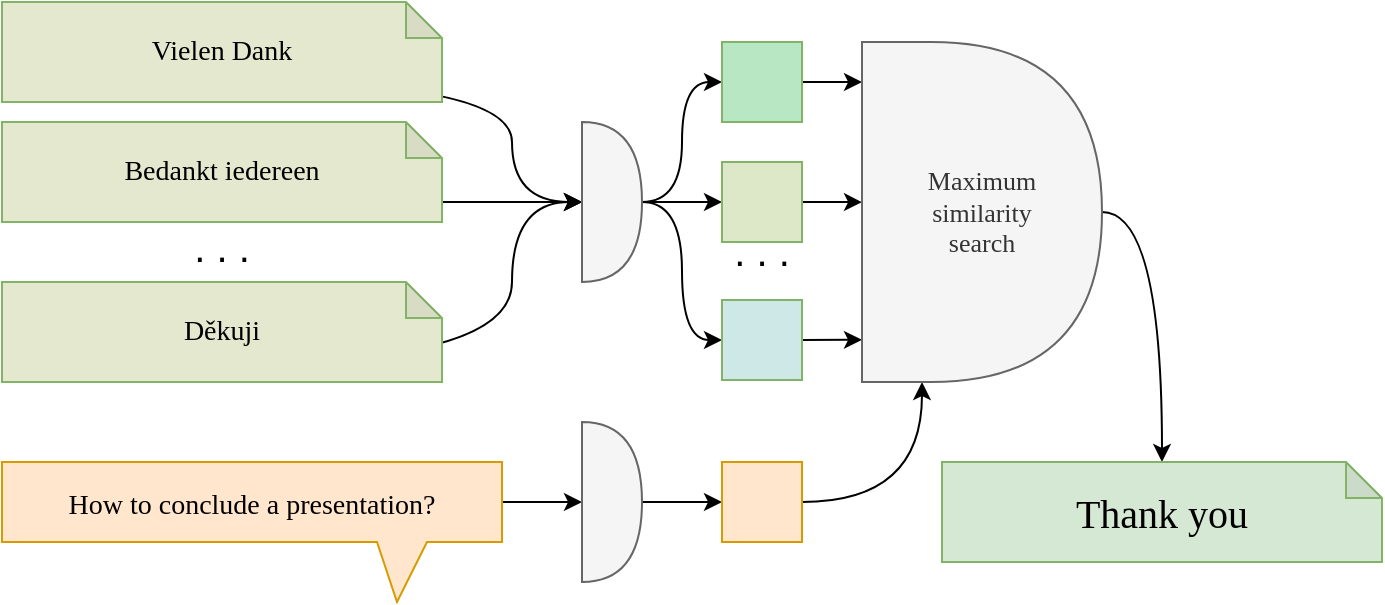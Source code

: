 <mxfile version="17.4.2" type="device"><diagram id="fyCGsxDPwNVANntniC9m" name="Page-1"><mxGraphModel dx="813" dy="517" grid="1" gridSize="10" guides="1" tooltips="1" connect="1" arrows="1" fold="1" page="1" pageScale="1" pageWidth="827" pageHeight="1169" background="#FFFFFF" math="0" shadow="0"><root><mxCell id="0"/><mxCell id="1" parent="0"/><mxCell id="7" style="edgeStyle=orthogonalEdgeStyle;html=1;exitX=0;exitY=0;exitDx=120;exitDy=40;exitPerimeter=0;entryX=0;entryY=0.5;entryDx=0;entryDy=0;fontSize=20;fontColor=#000;strokeColor=#000000;curved=1;" parent="1" source="2" target="6" edge="1"><mxGeometry relative="1" as="geometry"/></mxCell><mxCell id="2" value="Vielen Dank" style="shape=note;whiteSpace=wrap;html=1;backgroundOutline=1;darkOpacity=0.05;fillColor=#E4E8CE;strokeColor=#82b366;fontSize=14;size=18;fontFamily=Roboto Slab;fontStyle=0" parent="1" vertex="1"><mxGeometry x="40" y="80" width="220" height="50" as="geometry"/></mxCell><mxCell id="9" style="edgeStyle=orthogonalEdgeStyle;html=1;entryX=0;entryY=0.5;entryDx=0;entryDy=0;fontSize=20;fontColor=#000;strokeColor=#000000;exitX=0;exitY=0;exitDx=120;exitDy=40;exitPerimeter=0;curved=1;" parent="1" source="4" target="6" edge="1"><mxGeometry relative="1" as="geometry"/></mxCell><mxCell id="4" value="Bedankt iedereen" style="shape=note;whiteSpace=wrap;html=1;backgroundOutline=1;darkOpacity=0.05;fillColor=#E4E8CE;strokeColor=#82b366;fontSize=14;size=18;fontFamily=Roboto Slab;" parent="1" vertex="1"><mxGeometry x="40" y="140" width="220" height="50" as="geometry"/></mxCell><mxCell id="11" style="edgeStyle=orthogonalEdgeStyle;html=1;exitX=0;exitY=0;exitDx=120;exitDy=40;exitPerimeter=0;entryX=0;entryY=0.5;entryDx=0;entryDy=0;fontSize=20;fontColor=#000;strokeColor=#000000;curved=1;" parent="1" source="5" target="6" edge="1"><mxGeometry relative="1" as="geometry"/></mxCell><mxCell id="5" value="Děkuji" style="shape=note;whiteSpace=wrap;html=1;backgroundOutline=1;darkOpacity=0.05;fillColor=#E4E8CE;strokeColor=#82b366;fontSize=14;size=18;fontFamily=Roboto Slab;" parent="1" vertex="1"><mxGeometry x="40" y="220" width="220" height="50" as="geometry"/></mxCell><mxCell id="16" style="edgeStyle=orthogonalEdgeStyle;html=1;exitX=1;exitY=0.5;exitDx=0;exitDy=0;entryX=0;entryY=0.5;entryDx=0;entryDy=0;fontSize=20;fontColor=#000;strokeColor=#000000;curved=1;" parent="1" source="6" target="13" edge="1"><mxGeometry relative="1" as="geometry"/></mxCell><mxCell id="17" style="edgeStyle=orthogonalEdgeStyle;html=1;exitX=1;exitY=0.5;exitDx=0;exitDy=0;entryX=0;entryY=0.5;entryDx=0;entryDy=0;fontSize=20;fontColor=#000;strokeColor=#000000;curved=1;" parent="1" source="6" target="14" edge="1"><mxGeometry relative="1" as="geometry"/></mxCell><mxCell id="18" style="edgeStyle=orthogonalEdgeStyle;html=1;exitX=1;exitY=0.5;exitDx=0;exitDy=0;entryX=0;entryY=0.5;entryDx=0;entryDy=0;fontSize=20;fontColor=#000;strokeColor=#000000;curved=1;" parent="1" source="6" target="15" edge="1"><mxGeometry relative="1" as="geometry"/></mxCell><mxCell id="6" value="" style="shape=delay;whiteSpace=wrap;html=1;fontSize=20;fontColor=#333333;strokeColor=#666666;fillColor=#f5f5f5;" parent="1" vertex="1"><mxGeometry x="330" y="140" width="30" height="80" as="geometry"/></mxCell><mxCell id="31" style="edgeStyle=none;html=1;exitX=1;exitY=0.5;exitDx=0;exitDy=0;fontSize=20;fontColor=#000;strokeColor=#000000;entryX=0;entryY=0.118;entryDx=0;entryDy=0;entryPerimeter=0;" parent="1" source="13" target="27" edge="1"><mxGeometry relative="1" as="geometry"><mxPoint x="550" y="140" as="targetPoint"/></mxGeometry></mxCell><mxCell id="13" value="" style="rounded=0;whiteSpace=wrap;html=1;fontSize=20;strokeColor=#82b366;fillColor=#B7E8C3;" parent="1" vertex="1"><mxGeometry x="400" y="100" width="40" height="40" as="geometry"/></mxCell><mxCell id="30" style="edgeStyle=none;html=1;exitX=1;exitY=0.5;exitDx=0;exitDy=0;fontSize=20;fontColor=#000;strokeColor=#000000;entryX=0;entryY=0.471;entryDx=0;entryDy=0;entryPerimeter=0;" parent="1" source="14" target="27" edge="1"><mxGeometry relative="1" as="geometry"><mxPoint x="550" y="180" as="targetPoint"/></mxGeometry></mxCell><mxCell id="14" value="" style="rounded=0;whiteSpace=wrap;html=1;fontSize=20;strokeColor=#82b366;fillColor=#DDE8C8;" parent="1" vertex="1"><mxGeometry x="400" y="160" width="40" height="40" as="geometry"/></mxCell><mxCell id="29" style="edgeStyle=none;html=1;exitX=1;exitY=0.5;exitDx=0;exitDy=0;fontSize=20;fontColor=#000;strokeColor=#000000;entryX=0;entryY=0.876;entryDx=0;entryDy=0;entryPerimeter=0;" parent="1" source="15" target="27" edge="1"><mxGeometry relative="1" as="geometry"><mxPoint x="540" y="230" as="targetPoint"/></mxGeometry></mxCell><mxCell id="15" value="" style="rounded=0;whiteSpace=wrap;html=1;fontSize=20;strokeColor=#82b366;fillColor=#CEE8E7;" parent="1" vertex="1"><mxGeometry x="400" y="229" width="40" height="40" as="geometry"/></mxCell><mxCell id="21" style="edgeStyle=none;html=1;exitX=0;exitY=0;exitDx=160;exitDy=20;exitPerimeter=0;entryX=0;entryY=0.5;entryDx=0;entryDy=0;fontSize=20;fontColor=#000;strokeColor=#000000;" parent="1" source="19" target="20" edge="1"><mxGeometry relative="1" as="geometry"/></mxCell><mxCell id="19" value="&lt;font style=&quot;font-size: 14px&quot;&gt;How to conclude a presentation?&lt;/font&gt;" style="shape=callout;whiteSpace=wrap;html=1;perimeter=calloutPerimeter;fontSize=19;strokeColor=#d79b00;fillColor=#ffe6cc;position2=0.79;base=25;size=30;position=0.75;fontFamily=Roboto Slab;" parent="1" vertex="1"><mxGeometry x="40" y="310" width="250" height="70" as="geometry"/></mxCell><mxCell id="23" style="edgeStyle=none;html=1;exitX=1;exitY=0.5;exitDx=0;exitDy=0;entryX=0;entryY=0.5;entryDx=0;entryDy=0;fontSize=20;fontColor=#000;strokeColor=#000000;" parent="1" source="20" target="22" edge="1"><mxGeometry relative="1" as="geometry"/></mxCell><mxCell id="20" value="" style="shape=delay;whiteSpace=wrap;html=1;fontSize=20;fontColor=#333333;strokeColor=#666666;fillColor=#f5f5f5;" parent="1" vertex="1"><mxGeometry x="330" y="290" width="30" height="80" as="geometry"/></mxCell><mxCell id="32" style="edgeStyle=orthogonalEdgeStyle;html=1;entryX=0.25;entryY=1;entryDx=0;entryDy=0;fontSize=20;fontColor=#000;strokeColor=#000000;curved=1;" parent="1" target="27" edge="1" source="22"><mxGeometry relative="1" as="geometry"><mxPoint x="520" y="330" as="sourcePoint"/><mxPoint x="590" y="230.0" as="targetPoint"/><Array as="points"><mxPoint x="500" y="330"/></Array></mxGeometry></mxCell><mxCell id="22" value="" style="rounded=0;whiteSpace=wrap;html=1;fontSize=20;strokeColor=#d79b00;fillColor=#ffe6cc;" parent="1" vertex="1"><mxGeometry x="400" y="310" width="40" height="40" as="geometry"/></mxCell><mxCell id="24" value=". . ." style="text;html=1;strokeColor=none;fillColor=none;align=center;verticalAlign=middle;whiteSpace=wrap;rounded=0;fontSize=20;fontColor=#000;" parent="1" vertex="1"><mxGeometry x="120" y="187" width="60" height="30" as="geometry"/></mxCell><mxCell id="25" value=". . ." style="text;html=1;strokeColor=none;fillColor=none;align=center;verticalAlign=middle;whiteSpace=wrap;rounded=0;fontSize=20;fontColor=#000;" parent="1" vertex="1"><mxGeometry x="390" y="189" width="60" height="30" as="geometry"/></mxCell><mxCell id="7oT1JaRFsM2rl5A_AW2A-32" style="edgeStyle=orthogonalEdgeStyle;rounded=0;orthogonalLoop=1;jettySize=auto;html=1;curved=1;" edge="1" parent="1" source="27" target="7oT1JaRFsM2rl5A_AW2A-33"><mxGeometry relative="1" as="geometry"><mxPoint x="650" y="280" as="targetPoint"/><Array as="points"><mxPoint x="620" y="185"/></Array></mxGeometry></mxCell><mxCell id="27" value="Maximum&lt;br style=&quot;font-size: 13px;&quot;&gt;similarity&lt;br style=&quot;font-size: 13px;&quot;&gt;search" style="shape=delay;whiteSpace=wrap;html=1;fontSize=13;fontColor=#333333;strokeColor=#666666;fillColor=#f5f5f5;align=center;fontFamily=Roboto Slab;" parent="1" vertex="1"><mxGeometry x="470" y="100" width="120" height="170" as="geometry"/></mxCell><mxCell id="7oT1JaRFsM2rl5A_AW2A-33" value="Thank you" style="shape=note;whiteSpace=wrap;html=1;backgroundOutline=1;darkOpacity=0.05;fillColor=#d5e8d4;strokeColor=#82b366;fontSize=20;size=18;fontFamily=Roboto Slab;" vertex="1" parent="1"><mxGeometry x="510" y="310" width="220" height="50" as="geometry"/></mxCell></root></mxGraphModel></diagram></mxfile>